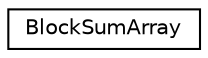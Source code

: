 digraph "Graphical Class Hierarchy"
{
  edge [fontname="Helvetica",fontsize="10",labelfontname="Helvetica",labelfontsize="10"];
  node [fontname="Helvetica",fontsize="10",shape=record];
  rankdir="LR";
  Node0 [label="BlockSumArray",height=0.2,width=0.4,color="black", fillcolor="white", style="filled",URL="$structBlockSumArray.html",tooltip="A class representing an array of partial sums, stored in the GPU memory. "];
}
